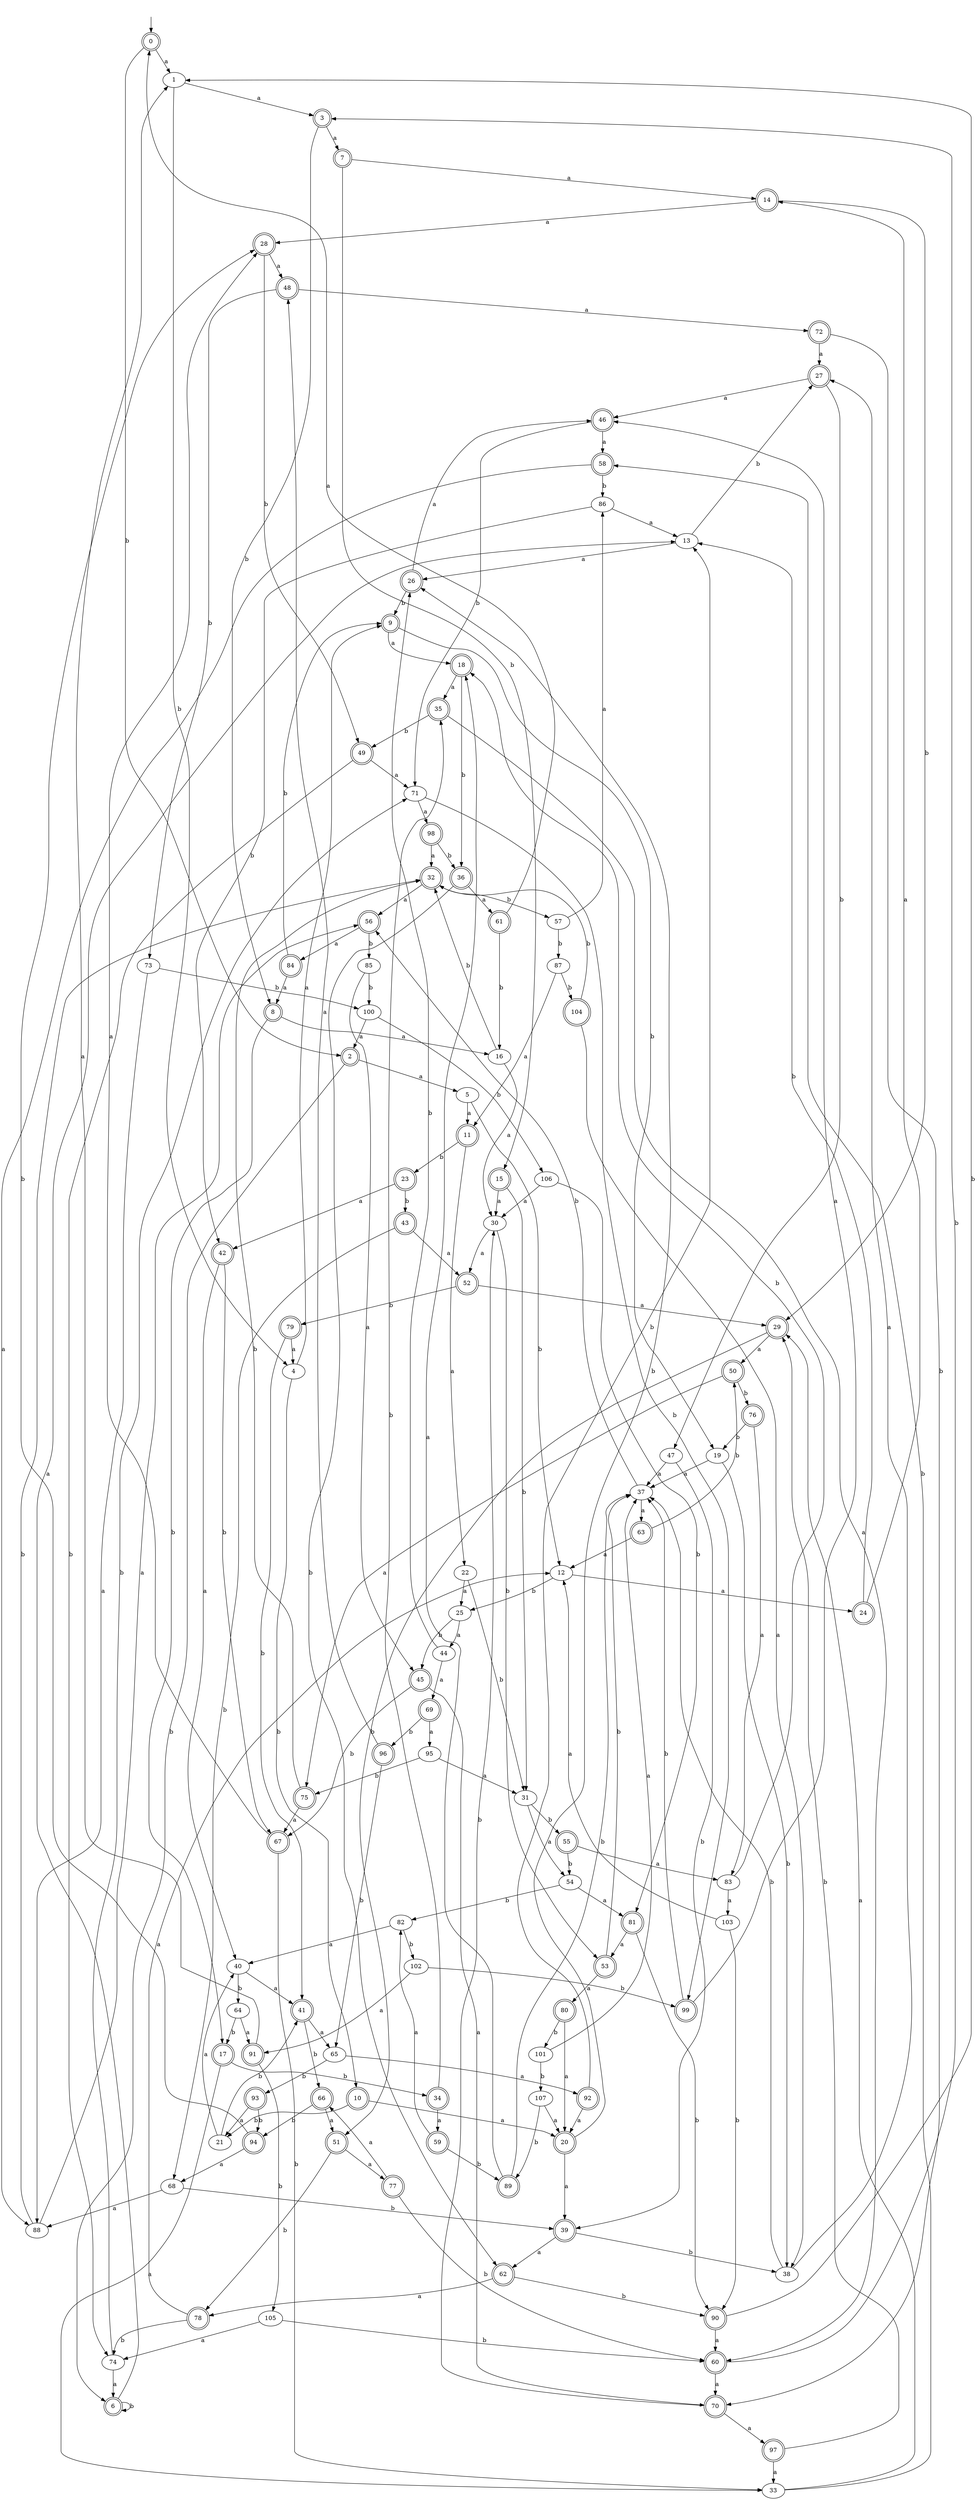 digraph RandomDFA {
  __start0 [label="", shape=none];
  __start0 -> 0 [label=""];
  0 [shape=circle] [shape=doublecircle]
  0 -> 1 [label="a"]
  0 -> 2 [label="b"]
  1
  1 -> 3 [label="a"]
  1 -> 4 [label="b"]
  2 [shape=doublecircle]
  2 -> 5 [label="a"]
  2 -> 6 [label="b"]
  3 [shape=doublecircle]
  3 -> 7 [label="a"]
  3 -> 8 [label="b"]
  4
  4 -> 9 [label="a"]
  4 -> 10 [label="b"]
  5
  5 -> 11 [label="a"]
  5 -> 12 [label="b"]
  6 [shape=doublecircle]
  6 -> 13 [label="a"]
  6 -> 6 [label="b"]
  7 [shape=doublecircle]
  7 -> 14 [label="a"]
  7 -> 15 [label="b"]
  8 [shape=doublecircle]
  8 -> 16 [label="a"]
  8 -> 17 [label="b"]
  9 [shape=doublecircle]
  9 -> 18 [label="a"]
  9 -> 19 [label="b"]
  10 [shape=doublecircle]
  10 -> 20 [label="a"]
  10 -> 21 [label="b"]
  11 [shape=doublecircle]
  11 -> 22 [label="a"]
  11 -> 23 [label="b"]
  12
  12 -> 24 [label="a"]
  12 -> 25 [label="b"]
  13
  13 -> 26 [label="a"]
  13 -> 27 [label="b"]
  14 [shape=doublecircle]
  14 -> 28 [label="a"]
  14 -> 29 [label="b"]
  15 [shape=doublecircle]
  15 -> 30 [label="a"]
  15 -> 31 [label="b"]
  16
  16 -> 30 [label="a"]
  16 -> 32 [label="b"]
  17 [shape=doublecircle]
  17 -> 33 [label="a"]
  17 -> 34 [label="b"]
  18 [shape=doublecircle]
  18 -> 35 [label="a"]
  18 -> 36 [label="b"]
  19
  19 -> 37 [label="a"]
  19 -> 38 [label="b"]
  20 [shape=doublecircle]
  20 -> 39 [label="a"]
  20 -> 26 [label="b"]
  21
  21 -> 40 [label="a"]
  21 -> 41 [label="b"]
  22
  22 -> 25 [label="a"]
  22 -> 31 [label="b"]
  23 [shape=doublecircle]
  23 -> 42 [label="a"]
  23 -> 43 [label="b"]
  24 [shape=doublecircle]
  24 -> 14 [label="a"]
  24 -> 13 [label="b"]
  25
  25 -> 44 [label="a"]
  25 -> 45 [label="b"]
  26 [shape=doublecircle]
  26 -> 46 [label="a"]
  26 -> 9 [label="b"]
  27 [shape=doublecircle]
  27 -> 46 [label="a"]
  27 -> 47 [label="b"]
  28 [shape=doublecircle]
  28 -> 48 [label="a"]
  28 -> 49 [label="b"]
  29 [shape=doublecircle]
  29 -> 50 [label="a"]
  29 -> 51 [label="b"]
  30
  30 -> 52 [label="a"]
  30 -> 53 [label="b"]
  31
  31 -> 54 [label="a"]
  31 -> 55 [label="b"]
  32 [shape=doublecircle]
  32 -> 56 [label="a"]
  32 -> 57 [label="b"]
  33
  33 -> 29 [label="a"]
  33 -> 58 [label="b"]
  34 [shape=doublecircle]
  34 -> 59 [label="a"]
  34 -> 35 [label="b"]
  35 [shape=doublecircle]
  35 -> 60 [label="a"]
  35 -> 49 [label="b"]
  36 [shape=doublecircle]
  36 -> 61 [label="a"]
  36 -> 62 [label="b"]
  37
  37 -> 63 [label="a"]
  37 -> 56 [label="b"]
  38
  38 -> 27 [label="a"]
  38 -> 37 [label="b"]
  39 [shape=doublecircle]
  39 -> 62 [label="a"]
  39 -> 38 [label="b"]
  40
  40 -> 41 [label="a"]
  40 -> 64 [label="b"]
  41 [shape=doublecircle]
  41 -> 65 [label="a"]
  41 -> 66 [label="b"]
  42 [shape=doublecircle]
  42 -> 40 [label="a"]
  42 -> 67 [label="b"]
  43 [shape=doublecircle]
  43 -> 52 [label="a"]
  43 -> 68 [label="b"]
  44
  44 -> 69 [label="a"]
  44 -> 26 [label="b"]
  45 [shape=doublecircle]
  45 -> 70 [label="a"]
  45 -> 67 [label="b"]
  46 [shape=doublecircle]
  46 -> 58 [label="a"]
  46 -> 71 [label="b"]
  47
  47 -> 37 [label="a"]
  47 -> 39 [label="b"]
  48 [shape=doublecircle]
  48 -> 72 [label="a"]
  48 -> 73 [label="b"]
  49 [shape=doublecircle]
  49 -> 71 [label="a"]
  49 -> 74 [label="b"]
  50 [shape=doublecircle]
  50 -> 75 [label="a"]
  50 -> 76 [label="b"]
  51 [shape=doublecircle]
  51 -> 77 [label="a"]
  51 -> 78 [label="b"]
  52 [shape=doublecircle]
  52 -> 29 [label="a"]
  52 -> 79 [label="b"]
  53 [shape=doublecircle]
  53 -> 80 [label="a"]
  53 -> 37 [label="b"]
  54
  54 -> 81 [label="a"]
  54 -> 82 [label="b"]
  55 [shape=doublecircle]
  55 -> 83 [label="a"]
  55 -> 54 [label="b"]
  56 [shape=doublecircle]
  56 -> 84 [label="a"]
  56 -> 85 [label="b"]
  57
  57 -> 86 [label="a"]
  57 -> 87 [label="b"]
  58 [shape=doublecircle]
  58 -> 88 [label="a"]
  58 -> 86 [label="b"]
  59 [shape=doublecircle]
  59 -> 82 [label="a"]
  59 -> 89 [label="b"]
  60 [shape=doublecircle]
  60 -> 70 [label="a"]
  60 -> 3 [label="b"]
  61 [shape=doublecircle]
  61 -> 0 [label="a"]
  61 -> 16 [label="b"]
  62 [shape=doublecircle]
  62 -> 78 [label="a"]
  62 -> 90 [label="b"]
  63 [shape=doublecircle]
  63 -> 12 [label="a"]
  63 -> 50 [label="b"]
  64
  64 -> 91 [label="a"]
  64 -> 17 [label="b"]
  65
  65 -> 92 [label="a"]
  65 -> 93 [label="b"]
  66 [shape=doublecircle]
  66 -> 51 [label="a"]
  66 -> 94 [label="b"]
  67 [shape=doublecircle]
  67 -> 28 [label="a"]
  67 -> 33 [label="b"]
  68
  68 -> 88 [label="a"]
  68 -> 39 [label="b"]
  69 [shape=doublecircle]
  69 -> 95 [label="a"]
  69 -> 96 [label="b"]
  70 [shape=doublecircle]
  70 -> 97 [label="a"]
  70 -> 30 [label="b"]
  71
  71 -> 98 [label="a"]
  71 -> 99 [label="b"]
  72 [shape=doublecircle]
  72 -> 27 [label="a"]
  72 -> 70 [label="b"]
  73
  73 -> 88 [label="a"]
  73 -> 100 [label="b"]
  74
  74 -> 6 [label="a"]
  74 -> 71 [label="b"]
  75 [shape=doublecircle]
  75 -> 67 [label="a"]
  75 -> 32 [label="b"]
  76 [shape=doublecircle]
  76 -> 83 [label="a"]
  76 -> 19 [label="b"]
  77 [shape=doublecircle]
  77 -> 66 [label="a"]
  77 -> 60 [label="b"]
  78 [shape=doublecircle]
  78 -> 12 [label="a"]
  78 -> 74 [label="b"]
  79 [shape=doublecircle]
  79 -> 4 [label="a"]
  79 -> 41 [label="b"]
  80 [shape=doublecircle]
  80 -> 20 [label="a"]
  80 -> 101 [label="b"]
  81 [shape=doublecircle]
  81 -> 53 [label="a"]
  81 -> 90 [label="b"]
  82
  82 -> 40 [label="a"]
  82 -> 102 [label="b"]
  83
  83 -> 103 [label="a"]
  83 -> 18 [label="b"]
  84 [shape=doublecircle]
  84 -> 8 [label="a"]
  84 -> 9 [label="b"]
  85
  85 -> 45 [label="a"]
  85 -> 100 [label="b"]
  86
  86 -> 13 [label="a"]
  86 -> 42 [label="b"]
  87
  87 -> 11 [label="a"]
  87 -> 104 [label="b"]
  88
  88 -> 56 [label="a"]
  88 -> 32 [label="b"]
  89 [shape=doublecircle]
  89 -> 18 [label="a"]
  89 -> 37 [label="b"]
  90 [shape=doublecircle]
  90 -> 60 [label="a"]
  90 -> 1 [label="b"]
  91 [shape=doublecircle]
  91 -> 1 [label="a"]
  91 -> 105 [label="b"]
  92 [shape=doublecircle]
  92 -> 20 [label="a"]
  92 -> 13 [label="b"]
  93 [shape=doublecircle]
  93 -> 21 [label="a"]
  93 -> 94 [label="b"]
  94 [shape=doublecircle]
  94 -> 68 [label="a"]
  94 -> 28 [label="b"]
  95
  95 -> 31 [label="a"]
  95 -> 75 [label="b"]
  96 [shape=doublecircle]
  96 -> 48 [label="a"]
  96 -> 65 [label="b"]
  97 [shape=doublecircle]
  97 -> 33 [label="a"]
  97 -> 29 [label="b"]
  98 [shape=doublecircle]
  98 -> 32 [label="a"]
  98 -> 36 [label="b"]
  99 [shape=doublecircle]
  99 -> 46 [label="a"]
  99 -> 37 [label="b"]
  100
  100 -> 2 [label="a"]
  100 -> 106 [label="b"]
  101
  101 -> 37 [label="a"]
  101 -> 107 [label="b"]
  102
  102 -> 91 [label="a"]
  102 -> 99 [label="b"]
  103
  103 -> 12 [label="a"]
  103 -> 90 [label="b"]
  104 [shape=doublecircle]
  104 -> 38 [label="a"]
  104 -> 32 [label="b"]
  105
  105 -> 74 [label="a"]
  105 -> 60 [label="b"]
  106
  106 -> 30 [label="a"]
  106 -> 81 [label="b"]
  107
  107 -> 20 [label="a"]
  107 -> 89 [label="b"]
}

